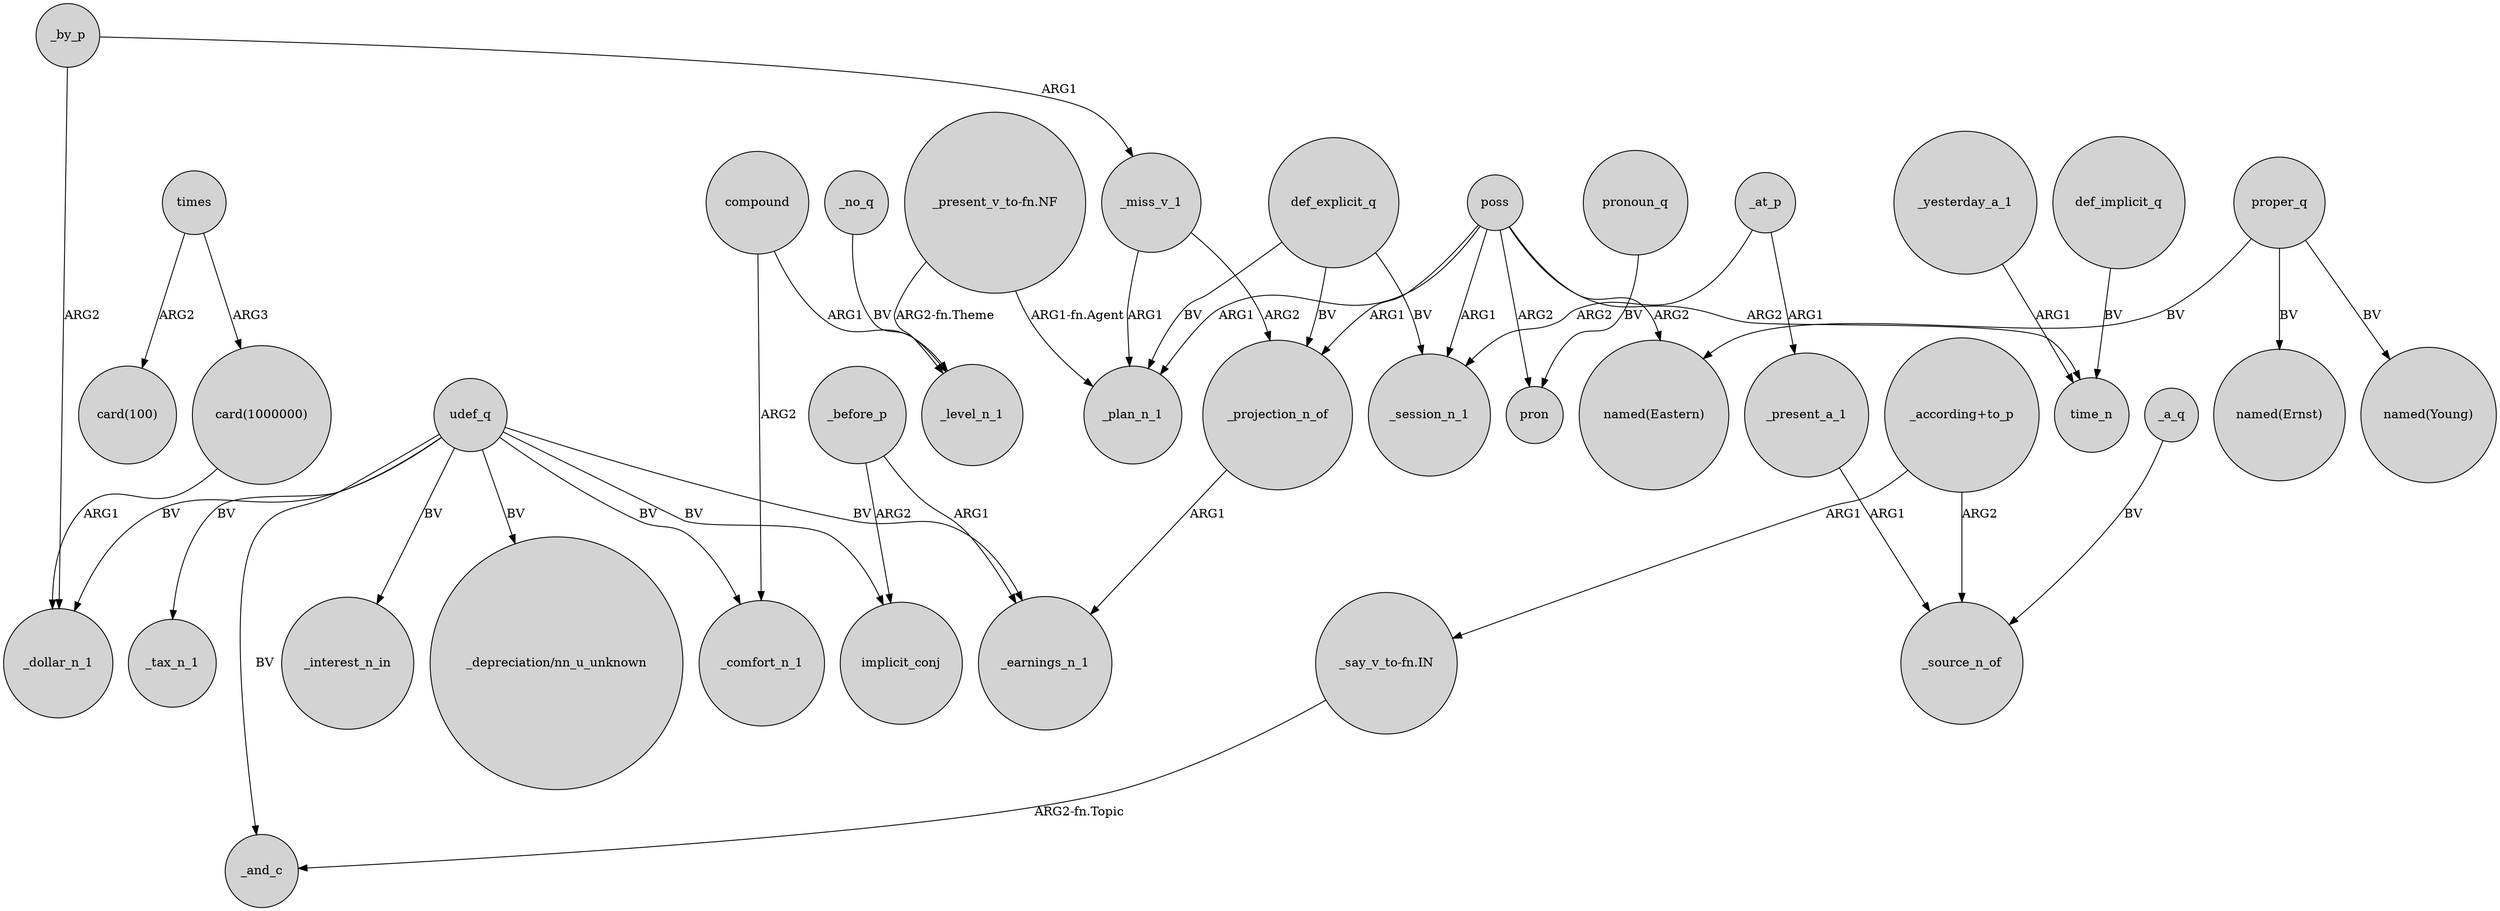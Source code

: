 digraph {
	node [shape=circle style=filled]
	poss -> _plan_n_1 [label=ARG1]
	"card(1000000)" -> _dollar_n_1 [label=ARG1]
	_yesterday_a_1 -> time_n [label=ARG1]
	def_explicit_q -> _projection_n_of [label=BV]
	poss -> "named(Eastern)" [label=ARG2]
	times -> "card(100)" [label=ARG2]
	poss -> pron [label=ARG2]
	compound -> _comfort_n_1 [label=ARG2]
	"_present_v_to-fn.NF" -> _plan_n_1 [label="ARG1-fn.Agent"]
	"_present_v_to-fn.NF" -> _level_n_1 [label="ARG2-fn.Theme"]
	_no_q -> _level_n_1 [label=BV]
	def_explicit_q -> _session_n_1 [label=BV]
	udef_q -> _earnings_n_1 [label=BV]
	def_explicit_q -> _plan_n_1 [label=BV]
	poss -> time_n [label=ARG2]
	udef_q -> _interest_n_in [label=BV]
	poss -> _session_n_1 [label=ARG1]
	"_according+to_p" -> _source_n_of [label=ARG2]
	udef_q -> implicit_conj [label=BV]
	_before_p -> _earnings_n_1 [label=ARG1]
	proper_q -> "named(Eastern)" [label=BV]
	udef_q -> "_depreciation/nn_u_unknown" [label=BV]
	pronoun_q -> pron [label=BV]
	udef_q -> _tax_n_1 [label=BV]
	_by_p -> _dollar_n_1 [label=ARG2]
	"_according+to_p" -> "_say_v_to-fn.IN" [label=ARG1]
	_at_p -> _present_a_1 [label=ARG1]
	_a_q -> _source_n_of [label=BV]
	times -> "card(1000000)" [label=ARG3]
	_at_p -> _session_n_1 [label=ARG2]
	proper_q -> "named(Ernst)" [label=BV]
	"_say_v_to-fn.IN" -> _and_c [label="ARG2-fn.Topic"]
	_miss_v_1 -> _plan_n_1 [label=ARG1]
	_present_a_1 -> _source_n_of [label=ARG1]
	_miss_v_1 -> _projection_n_of [label=ARG2]
	poss -> _projection_n_of [label=ARG1]
	_before_p -> implicit_conj [label=ARG2]
	udef_q -> _comfort_n_1 [label=BV]
	proper_q -> "named(Young)" [label=BV]
	_by_p -> _miss_v_1 [label=ARG1]
	compound -> _level_n_1 [label=ARG1]
	udef_q -> _and_c [label=BV]
	_projection_n_of -> _earnings_n_1 [label=ARG1]
	udef_q -> _dollar_n_1 [label=BV]
	def_implicit_q -> time_n [label=BV]
}
